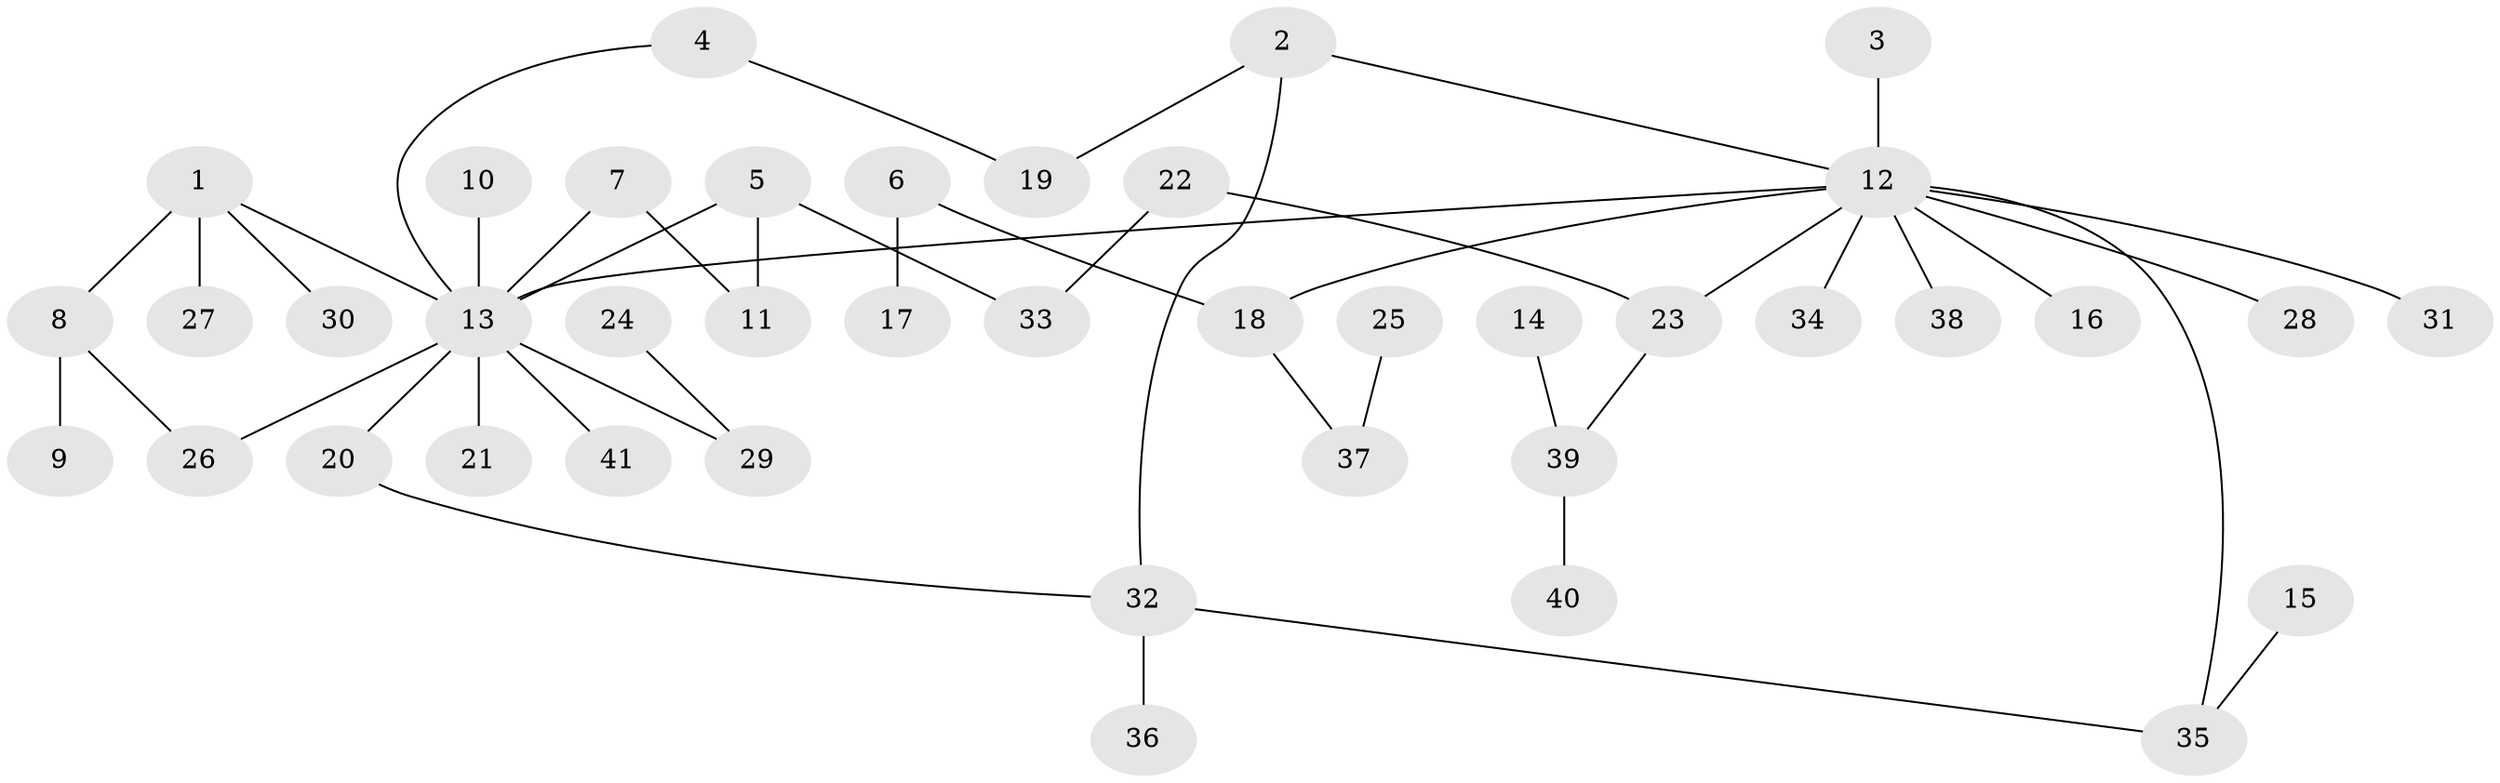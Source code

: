 // original degree distribution, {13: 0.024390243902439025, 3: 0.13414634146341464, 4: 0.036585365853658534, 5: 0.04878048780487805, 1: 0.524390243902439, 2: 0.21951219512195122, 6: 0.012195121951219513}
// Generated by graph-tools (version 1.1) at 2025/01/03/09/25 03:01:50]
// undirected, 41 vertices, 46 edges
graph export_dot {
graph [start="1"]
  node [color=gray90,style=filled];
  1;
  2;
  3;
  4;
  5;
  6;
  7;
  8;
  9;
  10;
  11;
  12;
  13;
  14;
  15;
  16;
  17;
  18;
  19;
  20;
  21;
  22;
  23;
  24;
  25;
  26;
  27;
  28;
  29;
  30;
  31;
  32;
  33;
  34;
  35;
  36;
  37;
  38;
  39;
  40;
  41;
  1 -- 8 [weight=2.0];
  1 -- 13 [weight=1.0];
  1 -- 27 [weight=1.0];
  1 -- 30 [weight=1.0];
  2 -- 12 [weight=1.0];
  2 -- 19 [weight=1.0];
  2 -- 32 [weight=1.0];
  3 -- 12 [weight=1.0];
  4 -- 13 [weight=1.0];
  4 -- 19 [weight=1.0];
  5 -- 11 [weight=1.0];
  5 -- 13 [weight=1.0];
  5 -- 33 [weight=1.0];
  6 -- 17 [weight=1.0];
  6 -- 18 [weight=1.0];
  7 -- 11 [weight=1.0];
  7 -- 13 [weight=1.0];
  8 -- 9 [weight=1.0];
  8 -- 26 [weight=1.0];
  10 -- 13 [weight=1.0];
  12 -- 13 [weight=1.0];
  12 -- 16 [weight=1.0];
  12 -- 18 [weight=1.0];
  12 -- 23 [weight=1.0];
  12 -- 28 [weight=1.0];
  12 -- 31 [weight=1.0];
  12 -- 34 [weight=1.0];
  12 -- 35 [weight=1.0];
  12 -- 38 [weight=1.0];
  13 -- 20 [weight=1.0];
  13 -- 21 [weight=1.0];
  13 -- 26 [weight=1.0];
  13 -- 29 [weight=1.0];
  13 -- 41 [weight=1.0];
  14 -- 39 [weight=1.0];
  15 -- 35 [weight=1.0];
  18 -- 37 [weight=1.0];
  20 -- 32 [weight=1.0];
  22 -- 23 [weight=1.0];
  22 -- 33 [weight=1.0];
  23 -- 39 [weight=1.0];
  24 -- 29 [weight=1.0];
  25 -- 37 [weight=1.0];
  32 -- 35 [weight=1.0];
  32 -- 36 [weight=1.0];
  39 -- 40 [weight=1.0];
}

